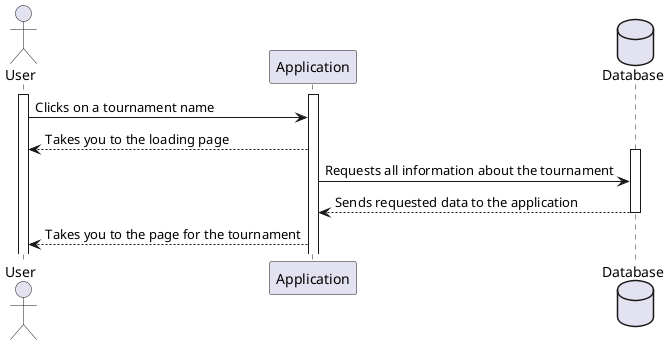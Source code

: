 @startuml createTournament

actor User as U
participant Application as A
Database Database as D

activate U
activate A

U->A: Clicks on a tournament name
A-->U: Takes you to the loading page
activate D
A->D: Requests all information about the tournament
D-->A: Sends requested data to the application
deactivate D
A-->U: Takes you to the page for the tournament



@enduml